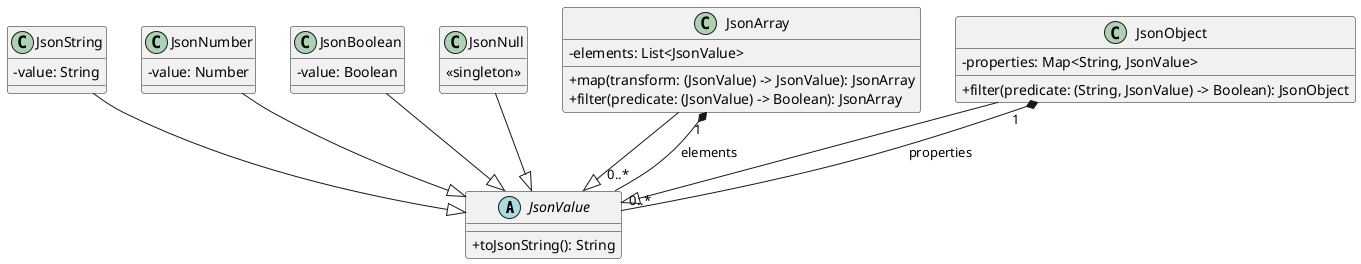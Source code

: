 @startuml
skinparam classAttributeIconSize 0

' Classe base
abstract class JsonValue {
  + toJsonString(): String
}

' Tipos simples
class JsonString {
  - value: String
}
class JsonNumber {
  - value: Number
}
class JsonBoolean {
  - value: Boolean
}
class JsonNull {
  <<singleton>>
}

' Tipos compostos
class JsonArray {
  - elements: List<JsonValue>
  + map(transform: (JsonValue) -> JsonValue): JsonArray
  + filter(predicate: (JsonValue) -> Boolean): JsonArray
}

class JsonObject {
  - properties: Map<String, JsonValue>
  + filter(predicate: (String, JsonValue) -> Boolean): JsonObject
}

' Ligações de herança
JsonString --|> JsonValue
JsonNumber --|> JsonValue
JsonBoolean --|> JsonValue
JsonNull --|> JsonValue
JsonArray --|> JsonValue
JsonObject --|> JsonValue

' Composição: JsonArray tem vários JsonValues
JsonArray "1" *-- "0..*" JsonValue : elements

' Composição: JsonObject tem vários JsonValues
JsonObject "1" *-- "0..*" JsonValue : properties

@enduml
